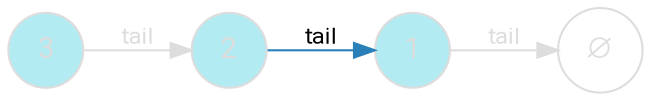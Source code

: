 digraph {
    bgcolor=transparent
    splines=false
    rankdir=LR

    // Default theme: disabled
    node[shape="circle" style="filled" color="#dddddd" fillcolor="#b2ebf2" fontcolor="#dddddd" fontname="Segoe UI,Roboto,Helvetica,Arial,sans-serif"]
    edge [color="#dddddd" fontcolor="#dddddd" fontname="Segoe UI,Roboto,Helvetica,Arial,sans-serif" fontsize=11]

    p1[label=3]
    p2[label=2]
    p3[label=1]
    nil[shape=circle label="∅" fillcolor="#ffffff"]

    p1 -> p2[label=tail]
    p2 -> p3[color="#2980B9" fontcolor="#000000" label=tail]
    p3 -> nil[label=tail]
}
